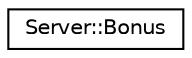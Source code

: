 digraph "Graphical Class Hierarchy"
{
 // LATEX_PDF_SIZE
  edge [fontname="Helvetica",fontsize="10",labelfontname="Helvetica",labelfontsize="10"];
  node [fontname="Helvetica",fontsize="10",shape=record];
  rankdir="LR";
  Node0 [label="Server::Bonus",height=0.2,width=0.4,color="black", fillcolor="white", style="filled",URL="$classServer_1_1Bonus.html",tooltip="Class for the bonus in the game."];
}
